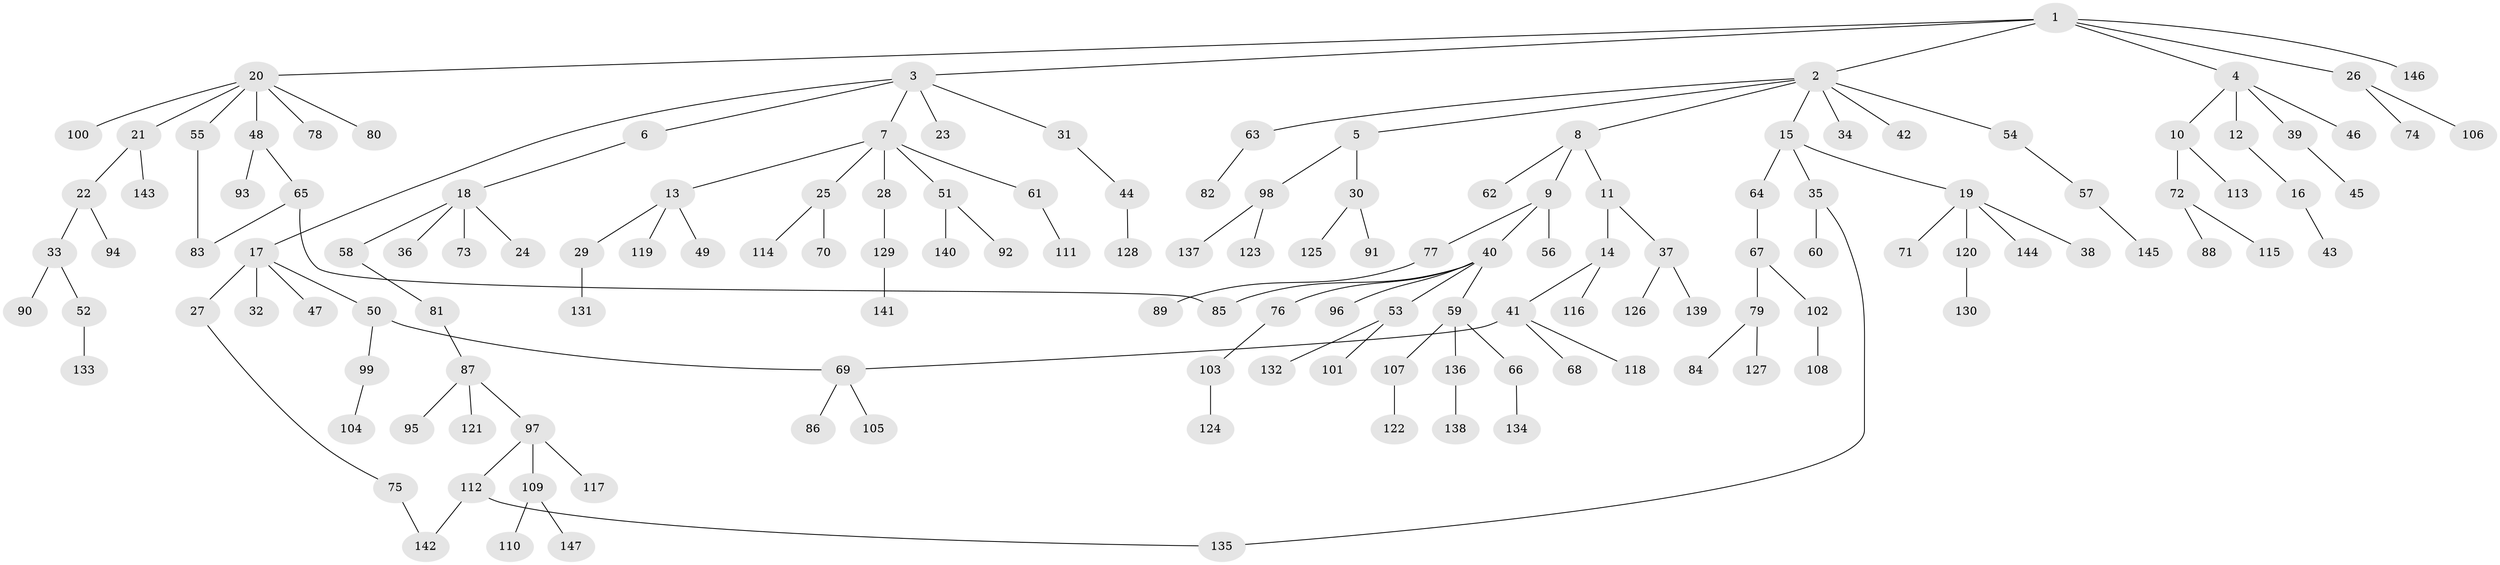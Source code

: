 // coarse degree distribution, {1: 0.5980392156862745, 2: 0.23529411764705882, 4: 0.058823529411764705, 3: 0.058823529411764705, 9: 0.00980392156862745, 7: 0.00980392156862745, 28: 0.00980392156862745, 10: 0.00980392156862745, 5: 0.00980392156862745}
// Generated by graph-tools (version 1.1) at 2025/45/03/04/25 21:45:18]
// undirected, 147 vertices, 151 edges
graph export_dot {
graph [start="1"]
  node [color=gray90,style=filled];
  1;
  2;
  3;
  4;
  5;
  6;
  7;
  8;
  9;
  10;
  11;
  12;
  13;
  14;
  15;
  16;
  17;
  18;
  19;
  20;
  21;
  22;
  23;
  24;
  25;
  26;
  27;
  28;
  29;
  30;
  31;
  32;
  33;
  34;
  35;
  36;
  37;
  38;
  39;
  40;
  41;
  42;
  43;
  44;
  45;
  46;
  47;
  48;
  49;
  50;
  51;
  52;
  53;
  54;
  55;
  56;
  57;
  58;
  59;
  60;
  61;
  62;
  63;
  64;
  65;
  66;
  67;
  68;
  69;
  70;
  71;
  72;
  73;
  74;
  75;
  76;
  77;
  78;
  79;
  80;
  81;
  82;
  83;
  84;
  85;
  86;
  87;
  88;
  89;
  90;
  91;
  92;
  93;
  94;
  95;
  96;
  97;
  98;
  99;
  100;
  101;
  102;
  103;
  104;
  105;
  106;
  107;
  108;
  109;
  110;
  111;
  112;
  113;
  114;
  115;
  116;
  117;
  118;
  119;
  120;
  121;
  122;
  123;
  124;
  125;
  126;
  127;
  128;
  129;
  130;
  131;
  132;
  133;
  134;
  135;
  136;
  137;
  138;
  139;
  140;
  141;
  142;
  143;
  144;
  145;
  146;
  147;
  1 -- 2;
  1 -- 3;
  1 -- 4;
  1 -- 20;
  1 -- 26;
  1 -- 146;
  2 -- 5;
  2 -- 8;
  2 -- 15;
  2 -- 34;
  2 -- 42;
  2 -- 54;
  2 -- 63;
  3 -- 6;
  3 -- 7;
  3 -- 17;
  3 -- 23;
  3 -- 31;
  4 -- 10;
  4 -- 12;
  4 -- 39;
  4 -- 46;
  5 -- 30;
  5 -- 98;
  6 -- 18;
  7 -- 13;
  7 -- 25;
  7 -- 28;
  7 -- 51;
  7 -- 61;
  8 -- 9;
  8 -- 11;
  8 -- 62;
  9 -- 40;
  9 -- 56;
  9 -- 77;
  10 -- 72;
  10 -- 113;
  11 -- 14;
  11 -- 37;
  12 -- 16;
  13 -- 29;
  13 -- 49;
  13 -- 119;
  14 -- 41;
  14 -- 116;
  15 -- 19;
  15 -- 35;
  15 -- 64;
  16 -- 43;
  17 -- 27;
  17 -- 32;
  17 -- 47;
  17 -- 50;
  18 -- 24;
  18 -- 36;
  18 -- 58;
  18 -- 73;
  19 -- 38;
  19 -- 71;
  19 -- 120;
  19 -- 144;
  20 -- 21;
  20 -- 48;
  20 -- 55;
  20 -- 78;
  20 -- 80;
  20 -- 100;
  21 -- 22;
  21 -- 143;
  22 -- 33;
  22 -- 94;
  25 -- 70;
  25 -- 114;
  26 -- 74;
  26 -- 106;
  27 -- 75;
  28 -- 129;
  29 -- 131;
  30 -- 91;
  30 -- 125;
  31 -- 44;
  33 -- 52;
  33 -- 90;
  35 -- 60;
  35 -- 135;
  37 -- 126;
  37 -- 139;
  39 -- 45;
  40 -- 53;
  40 -- 59;
  40 -- 76;
  40 -- 85;
  40 -- 96;
  41 -- 68;
  41 -- 69;
  41 -- 118;
  44 -- 128;
  48 -- 65;
  48 -- 93;
  50 -- 99;
  50 -- 69;
  51 -- 92;
  51 -- 140;
  52 -- 133;
  53 -- 101;
  53 -- 132;
  54 -- 57;
  55 -- 83;
  57 -- 145;
  58 -- 81;
  59 -- 66;
  59 -- 107;
  59 -- 136;
  61 -- 111;
  63 -- 82;
  64 -- 67;
  65 -- 83;
  65 -- 85;
  66 -- 134;
  67 -- 79;
  67 -- 102;
  69 -- 86;
  69 -- 105;
  72 -- 88;
  72 -- 115;
  75 -- 142;
  76 -- 103;
  77 -- 89;
  79 -- 84;
  79 -- 127;
  81 -- 87;
  87 -- 95;
  87 -- 97;
  87 -- 121;
  97 -- 109;
  97 -- 112;
  97 -- 117;
  98 -- 123;
  98 -- 137;
  99 -- 104;
  102 -- 108;
  103 -- 124;
  107 -- 122;
  109 -- 110;
  109 -- 147;
  112 -- 142;
  112 -- 135;
  120 -- 130;
  129 -- 141;
  136 -- 138;
}
